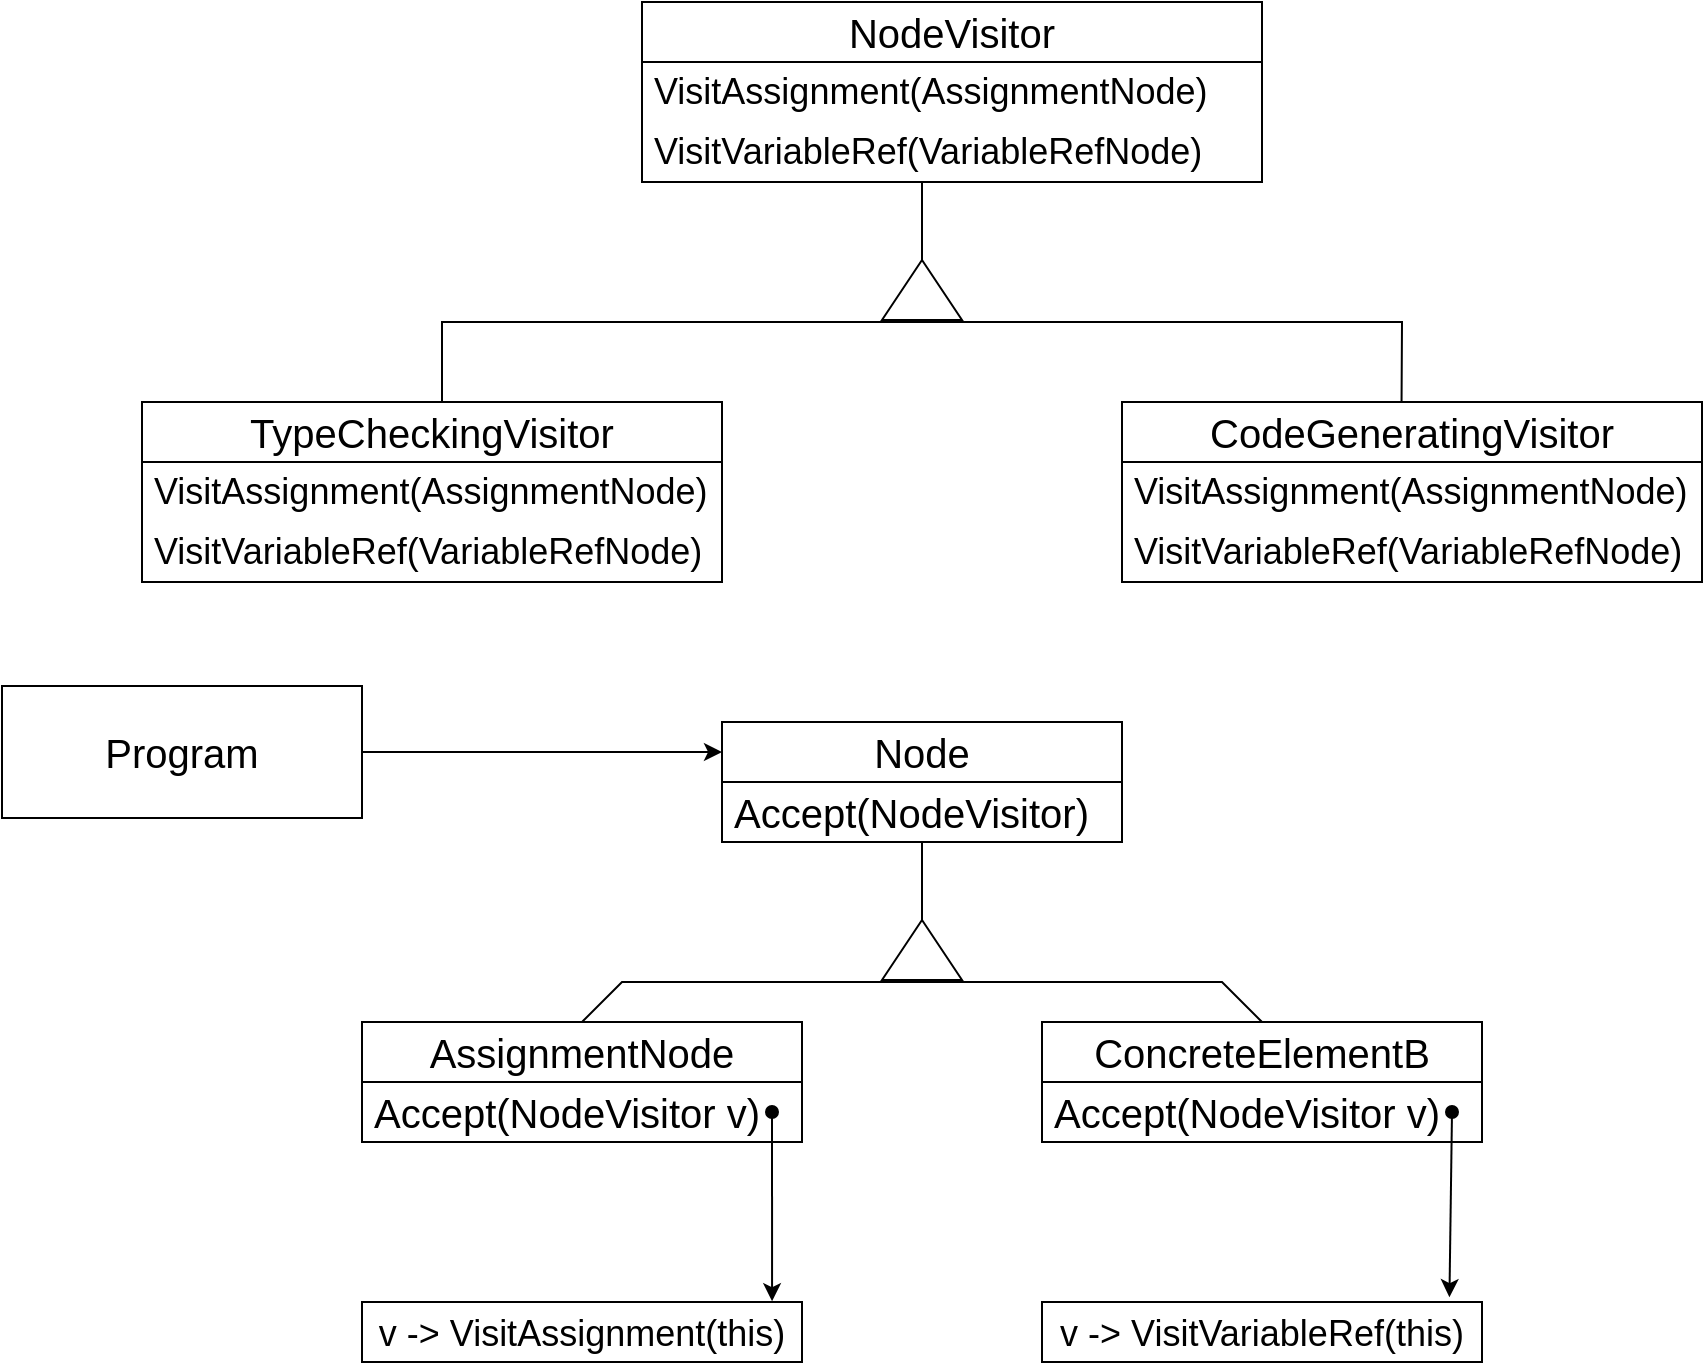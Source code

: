 <mxfile>
    <diagram id="7KT15mfwrApyD0TMGj_6" name="Página-1">
        <mxGraphModel dx="1748" dy="784" grid="1" gridSize="10" guides="1" tooltips="1" connect="1" arrows="1" fold="1" page="1" pageScale="1" pageWidth="1000" pageHeight="1000" math="0" shadow="0">
            <root>
                <mxCell id="0"/>
                <mxCell id="1" parent="0"/>
                <mxCell id="2" value="NodeVisitor" style="swimlane;fontStyle=0;childLayout=stackLayout;horizontal=1;startSize=30;horizontalStack=0;resizeParent=1;resizeParentMax=0;resizeLast=0;collapsible=1;marginBottom=0;whiteSpace=wrap;html=1;fontSize=20;" parent="1" vertex="1">
                    <mxGeometry x="420" y="80" width="310" height="90" as="geometry"/>
                </mxCell>
                <mxCell id="3" value="&lt;font style=&quot;font-size: 18px;&quot;&gt;VisitAssignment(AssignmentNode)&lt;/font&gt;" style="text;strokeColor=none;fillColor=none;align=left;verticalAlign=middle;spacingLeft=4;spacingRight=4;overflow=hidden;points=[[0,0.5],[1,0.5]];portConstraint=eastwest;rotatable=0;whiteSpace=wrap;html=1;" parent="2" vertex="1">
                    <mxGeometry y="30" width="310" height="30" as="geometry"/>
                </mxCell>
                <mxCell id="4" value="&lt;font style=&quot;font-size: 18px;&quot;&gt;VisitVariableRef(VariableRefNode)&lt;/font&gt;" style="text;strokeColor=none;fillColor=none;align=left;verticalAlign=middle;spacingLeft=4;spacingRight=4;overflow=hidden;points=[[0,0.5],[1,0.5]];portConstraint=eastwest;rotatable=0;whiteSpace=wrap;html=1;" parent="2" vertex="1">
                    <mxGeometry y="60" width="310" height="30" as="geometry"/>
                </mxCell>
                <mxCell id="5" value="TypeCheckingVisitor" style="swimlane;fontStyle=0;childLayout=stackLayout;horizontal=1;startSize=30;horizontalStack=0;resizeParent=1;resizeParentMax=0;resizeLast=0;collapsible=1;marginBottom=0;whiteSpace=wrap;html=1;fontSize=20;" parent="1" vertex="1">
                    <mxGeometry x="170" y="280" width="290" height="90" as="geometry"/>
                </mxCell>
                <mxCell id="6" value="&lt;span style=&quot;font-size: 18px;&quot;&gt;VisitAssignment(AssignmentNode)&lt;/span&gt;" style="text;strokeColor=none;fillColor=none;align=left;verticalAlign=middle;spacingLeft=4;spacingRight=4;overflow=hidden;points=[[0,0.5],[1,0.5]];portConstraint=eastwest;rotatable=0;whiteSpace=wrap;html=1;" parent="5" vertex="1">
                    <mxGeometry y="30" width="290" height="30" as="geometry"/>
                </mxCell>
                <mxCell id="7" value="&lt;span style=&quot;font-size: 18px;&quot;&gt;VisitVariableRef(VariableRefNode)&lt;/span&gt;" style="text;strokeColor=none;fillColor=none;align=left;verticalAlign=middle;spacingLeft=4;spacingRight=4;overflow=hidden;points=[[0,0.5],[1,0.5]];portConstraint=eastwest;rotatable=0;whiteSpace=wrap;html=1;" parent="5" vertex="1">
                    <mxGeometry y="60" width="290" height="30" as="geometry"/>
                </mxCell>
                <mxCell id="8" value="CodeGeneratingVisitor" style="swimlane;fontStyle=0;childLayout=stackLayout;horizontal=1;startSize=30;horizontalStack=0;resizeParent=1;resizeParentMax=0;resizeLast=0;collapsible=1;marginBottom=0;whiteSpace=wrap;html=1;fontSize=20;" parent="1" vertex="1">
                    <mxGeometry x="660" y="280" width="290" height="90" as="geometry"/>
                </mxCell>
                <mxCell id="9" value="&lt;span style=&quot;font-size: 18px;&quot;&gt;VisitAssignment(AssignmentNode)&lt;/span&gt;" style="text;strokeColor=none;fillColor=none;align=left;verticalAlign=middle;spacingLeft=4;spacingRight=4;overflow=hidden;points=[[0,0.5],[1,0.5]];portConstraint=eastwest;rotatable=0;whiteSpace=wrap;html=1;" parent="8" vertex="1">
                    <mxGeometry y="30" width="290" height="30" as="geometry"/>
                </mxCell>
                <mxCell id="10" value="&lt;span style=&quot;font-size: 18px;&quot;&gt;VisitVariableRef(VariableRefNode)&lt;/span&gt;" style="text;strokeColor=none;fillColor=none;align=left;verticalAlign=middle;spacingLeft=4;spacingRight=4;overflow=hidden;points=[[0,0.5],[1,0.5]];portConstraint=eastwest;rotatable=0;whiteSpace=wrap;html=1;" parent="8" vertex="1">
                    <mxGeometry y="60" width="290" height="30" as="geometry"/>
                </mxCell>
                <mxCell id="11" value="" style="endArrow=none;html=1;fontSize=20;entryX=0.482;entryY=-0.002;entryDx=0;entryDy=0;rounded=0;entryPerimeter=0;" parent="1" target="8" edge="1">
                    <mxGeometry width="50" height="50" relative="1" as="geometry">
                        <mxPoint x="320" y="280" as="sourcePoint"/>
                        <mxPoint x="790" y="280" as="targetPoint"/>
                        <Array as="points">
                            <mxPoint x="320" y="240"/>
                            <mxPoint x="800" y="240"/>
                        </Array>
                    </mxGeometry>
                </mxCell>
                <mxCell id="12" style="edgeStyle=none;rounded=0;html=1;fontSize=20;endArrow=none;endFill=0;" parent="1" source="13" edge="1">
                    <mxGeometry relative="1" as="geometry">
                        <mxPoint x="560" y="170" as="targetPoint"/>
                    </mxGeometry>
                </mxCell>
                <mxCell id="13" value="" style="triangle;whiteSpace=wrap;html=1;fontSize=20;rotation=-90;" parent="1" vertex="1">
                    <mxGeometry x="545" y="204" width="30" height="40" as="geometry"/>
                </mxCell>
                <mxCell id="14" value="Node" style="swimlane;fontStyle=0;childLayout=stackLayout;horizontal=1;startSize=30;horizontalStack=0;resizeParent=1;resizeParentMax=0;resizeLast=0;collapsible=1;marginBottom=0;whiteSpace=wrap;html=1;fontSize=20;" parent="1" vertex="1">
                    <mxGeometry x="460" y="440" width="200" height="60" as="geometry"/>
                </mxCell>
                <mxCell id="15" value="Accept(NodeVisitor)" style="text;strokeColor=none;fillColor=none;align=left;verticalAlign=middle;spacingLeft=4;spacingRight=4;overflow=hidden;points=[[0,0.5],[1,0.5]];portConstraint=eastwest;rotatable=0;whiteSpace=wrap;html=1;fontSize=20;" parent="14" vertex="1">
                    <mxGeometry y="30" width="200" height="30" as="geometry"/>
                </mxCell>
                <mxCell id="16" value="&lt;span style=&quot;text-align: left;&quot;&gt;&lt;font style=&quot;font-size: 20px;&quot;&gt;AssignmentNode&lt;/font&gt;&lt;/span&gt;" style="swimlane;fontStyle=0;childLayout=stackLayout;horizontal=1;startSize=30;horizontalStack=0;resizeParent=1;resizeParentMax=0;resizeLast=0;collapsible=1;marginBottom=0;whiteSpace=wrap;html=1;fontSize=20;" parent="1" vertex="1">
                    <mxGeometry x="280" y="590" width="220" height="60" as="geometry"/>
                </mxCell>
                <mxCell id="17" value="Accept(NodeVisitor v)" style="text;strokeColor=none;fillColor=none;align=left;verticalAlign=middle;spacingLeft=4;spacingRight=4;overflow=hidden;points=[[0,0.5],[1,0.5]];portConstraint=eastwest;rotatable=0;whiteSpace=wrap;html=1;fontSize=20;" parent="16" vertex="1">
                    <mxGeometry y="30" width="220" height="30" as="geometry"/>
                </mxCell>
                <mxCell id="19" value="ConcreteElementB" style="swimlane;fontStyle=0;childLayout=stackLayout;horizontal=1;startSize=30;horizontalStack=0;resizeParent=1;resizeParentMax=0;resizeLast=0;collapsible=1;marginBottom=0;whiteSpace=wrap;html=1;fontSize=20;" parent="1" vertex="1">
                    <mxGeometry x="620" y="590" width="220" height="60" as="geometry"/>
                </mxCell>
                <mxCell id="20" value="Accept(NodeVisitor v)" style="text;strokeColor=none;fillColor=none;align=left;verticalAlign=middle;spacingLeft=4;spacingRight=4;overflow=hidden;points=[[0,0.5],[1,0.5]];portConstraint=eastwest;rotatable=0;whiteSpace=wrap;html=1;fontSize=20;" parent="19" vertex="1">
                    <mxGeometry y="30" width="220" height="30" as="geometry"/>
                </mxCell>
                <mxCell id="22" value="" style="endArrow=none;html=1;fontSize=20;exitX=0.5;exitY=0;exitDx=0;exitDy=0;entryX=0.5;entryY=0;entryDx=0;entryDy=0;rounded=0;" parent="1" source="16" target="19" edge="1">
                    <mxGeometry width="50" height="50" relative="1" as="geometry">
                        <mxPoint x="320" y="610" as="sourcePoint"/>
                        <mxPoint x="800" y="610" as="targetPoint"/>
                        <Array as="points">
                            <mxPoint x="410" y="570"/>
                            <mxPoint x="710" y="570"/>
                        </Array>
                    </mxGeometry>
                </mxCell>
                <mxCell id="23" style="edgeStyle=none;rounded=0;html=1;fontSize=20;endArrow=none;endFill=0;" parent="1" source="24" edge="1">
                    <mxGeometry relative="1" as="geometry">
                        <mxPoint x="560" y="500" as="targetPoint"/>
                    </mxGeometry>
                </mxCell>
                <mxCell id="24" value="" style="triangle;whiteSpace=wrap;html=1;fontSize=20;rotation=-90;" parent="1" vertex="1">
                    <mxGeometry x="545" y="534" width="30" height="40" as="geometry"/>
                </mxCell>
                <mxCell id="28" style="edgeStyle=none;rounded=0;html=1;entryX=0;entryY=0.25;entryDx=0;entryDy=0;fontSize=20;endArrow=classic;endFill=1;" parent="1" source="29" target="14" edge="1">
                    <mxGeometry relative="1" as="geometry"/>
                </mxCell>
                <mxCell id="29" value="Program" style="rounded=0;whiteSpace=wrap;html=1;fontSize=20;" parent="1" vertex="1">
                    <mxGeometry x="100" y="422" width="180" height="66" as="geometry"/>
                </mxCell>
                <mxCell id="30" value="&lt;span style=&quot;font-size: 18px; text-align: left;&quot;&gt;v -&amp;gt; VisitAssignment(this)&lt;/span&gt;" style="rounded=0;whiteSpace=wrap;html=1;fontSize=20;" parent="1" vertex="1">
                    <mxGeometry x="280" y="730" width="220" height="30" as="geometry"/>
                </mxCell>
                <mxCell id="31" value="&lt;span style=&quot;font-size: 18px; text-align: left;&quot;&gt;v -&amp;gt; VisitVariableRef(this)&lt;/span&gt;" style="rounded=0;whiteSpace=wrap;html=1;fontSize=20;" parent="1" vertex="1">
                    <mxGeometry x="620" y="730" width="220" height="30" as="geometry"/>
                </mxCell>
                <mxCell id="32" value="" style="endArrow=classic;html=1;rounded=0;fontSize=12;entryX=0.932;entryY=-0.013;entryDx=0;entryDy=0;entryPerimeter=0;startArrow=oval;startFill=1;" parent="1" target="30" edge="1">
                    <mxGeometry width="50" height="50" relative="1" as="geometry">
                        <mxPoint x="485" y="635" as="sourcePoint"/>
                        <mxPoint x="470" y="540" as="targetPoint"/>
                    </mxGeometry>
                </mxCell>
                <mxCell id="33" value="" style="endArrow=classic;html=1;rounded=0;fontSize=12;entryX=0.926;entryY=-0.08;entryDx=0;entryDy=0;entryPerimeter=0;startArrow=oval;startFill=1;" parent="1" target="31" edge="1">
                    <mxGeometry width="50" height="50" relative="1" as="geometry">
                        <mxPoint x="825" y="635" as="sourcePoint"/>
                        <mxPoint x="783.34" y="730.03" as="targetPoint"/>
                    </mxGeometry>
                </mxCell>
            </root>
        </mxGraphModel>
    </diagram>
</mxfile>